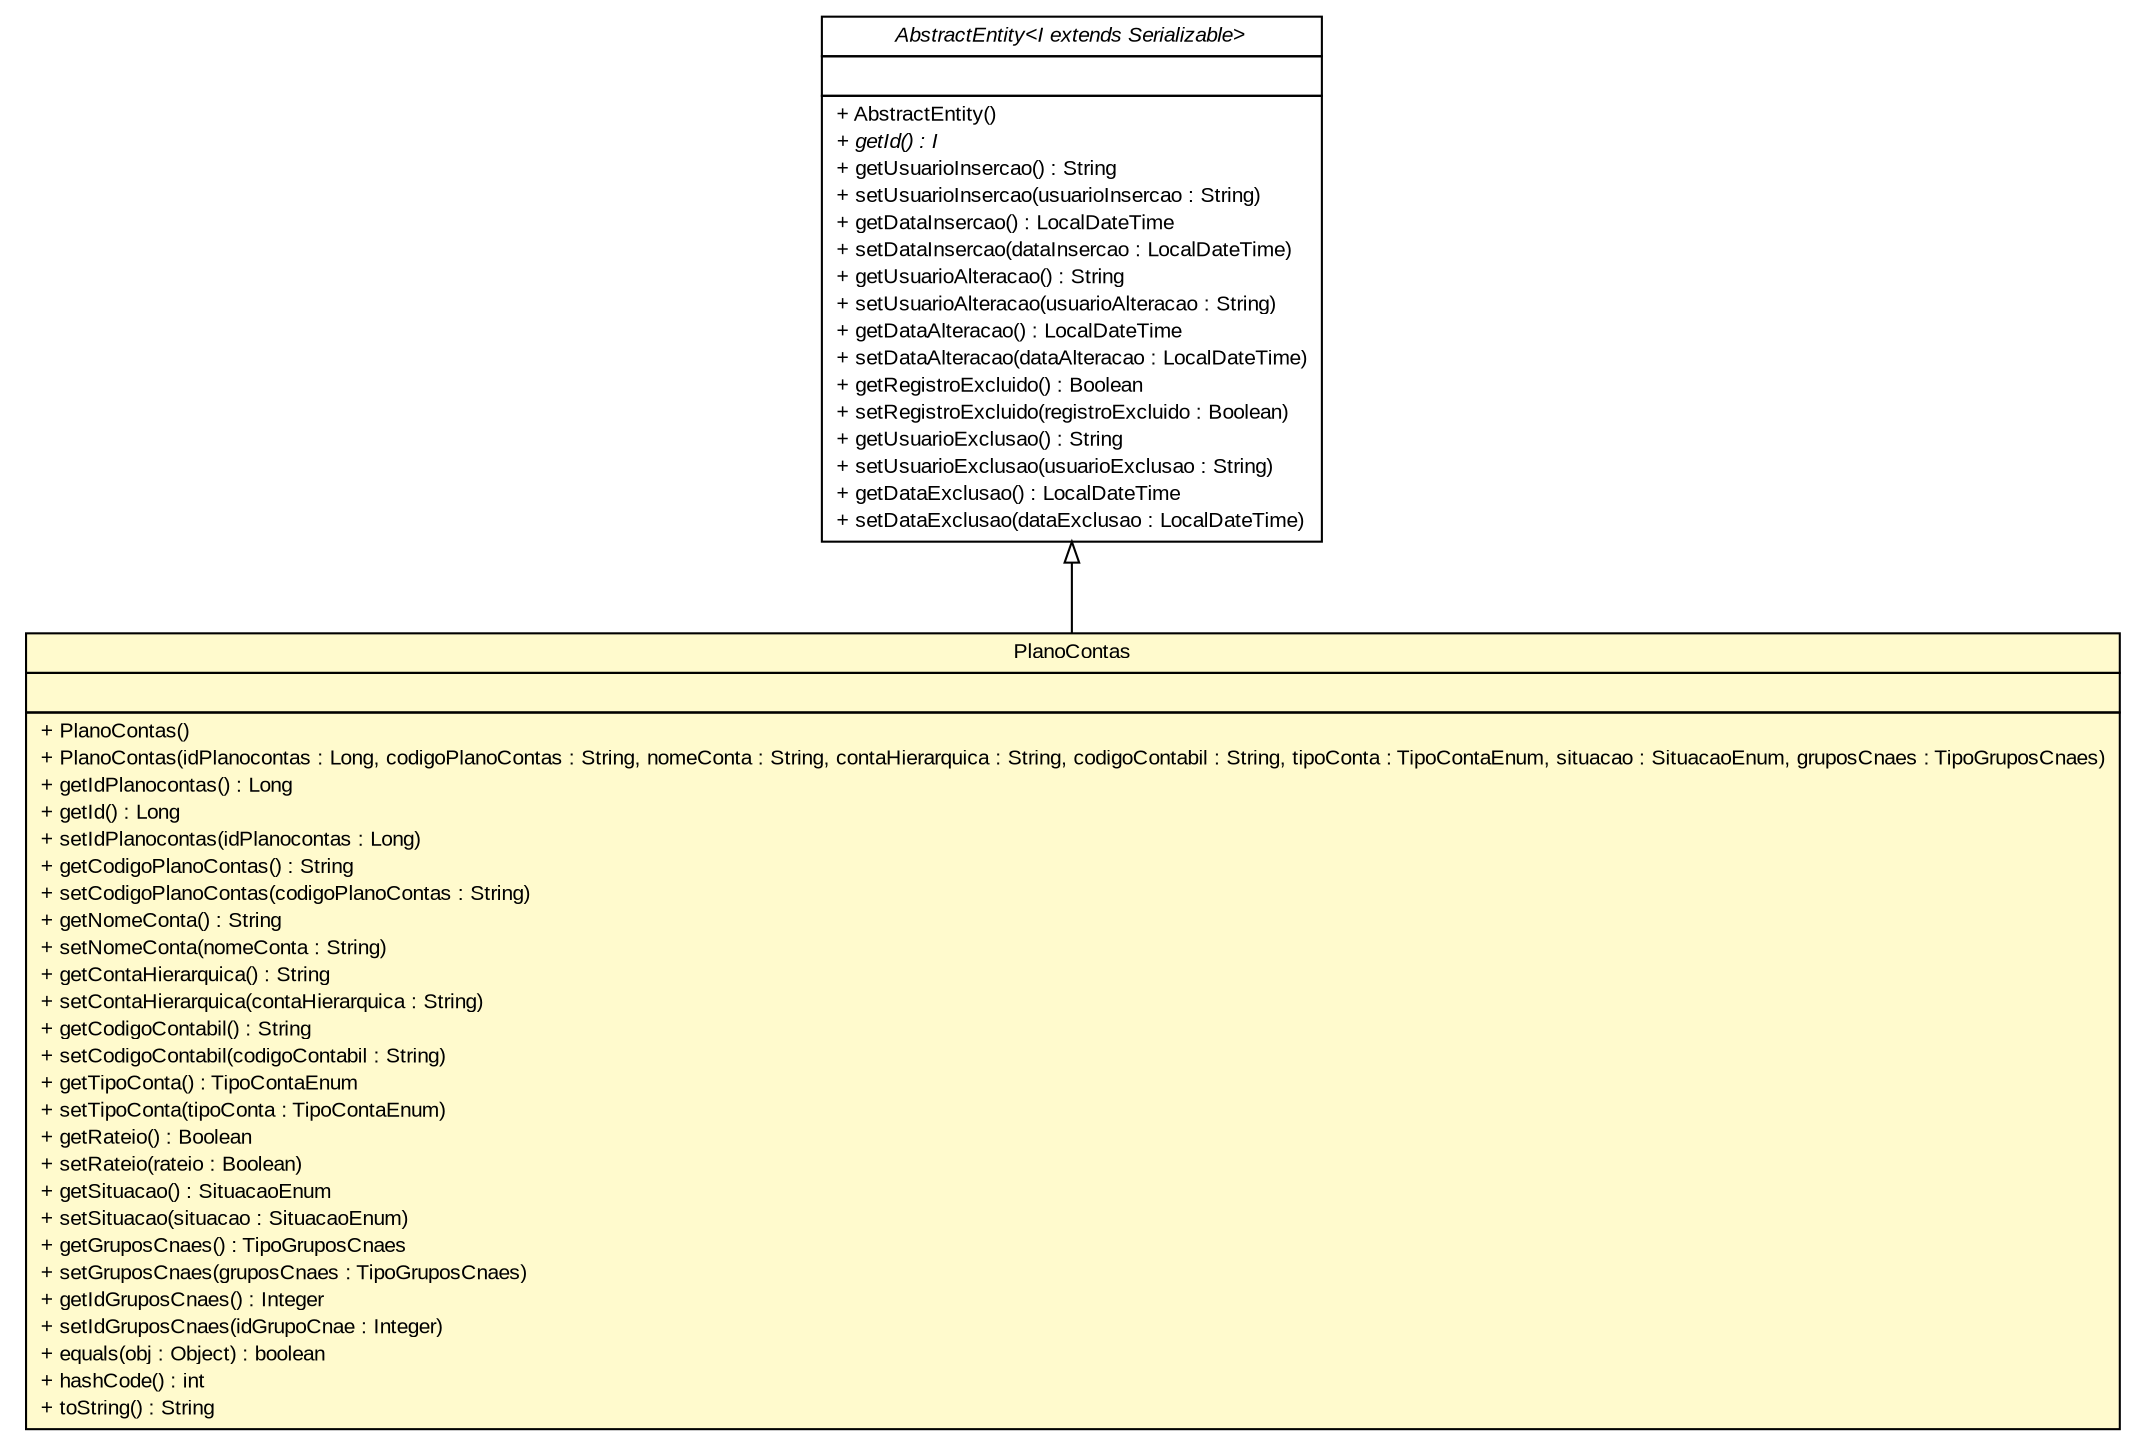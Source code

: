 #!/usr/local/bin/dot
#
# Class diagram 
# Generated by UMLGraph version R5_6 (http://www.umlgraph.org/)
#

digraph G {
	edge [fontname="arial",fontsize=10,labelfontname="arial",labelfontsize=10];
	node [fontname="arial",fontsize=10,shape=plaintext];
	nodesep=0.25;
	ranksep=0.5;
	// br.gov.to.sefaz.persistence.entity.AbstractEntity<I extends java.io.Serializable>
	c64909 [label=<<table title="br.gov.to.sefaz.persistence.entity.AbstractEntity" border="0" cellborder="1" cellspacing="0" cellpadding="2" port="p" href="../../../../persistence/entity/AbstractEntity.html">
		<tr><td><table border="0" cellspacing="0" cellpadding="1">
<tr><td align="center" balign="center"><font face="arial italic"> AbstractEntity&lt;I extends Serializable&gt; </font></td></tr>
		</table></td></tr>
		<tr><td><table border="0" cellspacing="0" cellpadding="1">
<tr><td align="left" balign="left">  </td></tr>
		</table></td></tr>
		<tr><td><table border="0" cellspacing="0" cellpadding="1">
<tr><td align="left" balign="left"> + AbstractEntity() </td></tr>
<tr><td align="left" balign="left"><font face="arial italic" point-size="10.0"> + getId() : I </font></td></tr>
<tr><td align="left" balign="left"> + getUsuarioInsercao() : String </td></tr>
<tr><td align="left" balign="left"> + setUsuarioInsercao(usuarioInsercao : String) </td></tr>
<tr><td align="left" balign="left"> + getDataInsercao() : LocalDateTime </td></tr>
<tr><td align="left" balign="left"> + setDataInsercao(dataInsercao : LocalDateTime) </td></tr>
<tr><td align="left" balign="left"> + getUsuarioAlteracao() : String </td></tr>
<tr><td align="left" balign="left"> + setUsuarioAlteracao(usuarioAlteracao : String) </td></tr>
<tr><td align="left" balign="left"> + getDataAlteracao() : LocalDateTime </td></tr>
<tr><td align="left" balign="left"> + setDataAlteracao(dataAlteracao : LocalDateTime) </td></tr>
<tr><td align="left" balign="left"> + getRegistroExcluido() : Boolean </td></tr>
<tr><td align="left" balign="left"> + setRegistroExcluido(registroExcluido : Boolean) </td></tr>
<tr><td align="left" balign="left"> + getUsuarioExclusao() : String </td></tr>
<tr><td align="left" balign="left"> + setUsuarioExclusao(usuarioExclusao : String) </td></tr>
<tr><td align="left" balign="left"> + getDataExclusao() : LocalDateTime </td></tr>
<tr><td align="left" balign="left"> + setDataExclusao(dataExclusao : LocalDateTime) </td></tr>
		</table></td></tr>
		</table>>, URL="../../../../persistence/entity/AbstractEntity.html", fontname="arial", fontcolor="black", fontsize=10.0];
	// br.gov.to.sefaz.arr.parametros.persistence.entity.PlanoContas
	c65092 [label=<<table title="br.gov.to.sefaz.arr.parametros.persistence.entity.PlanoContas" border="0" cellborder="1" cellspacing="0" cellpadding="2" port="p" bgcolor="lemonChiffon" href="./PlanoContas.html">
		<tr><td><table border="0" cellspacing="0" cellpadding="1">
<tr><td align="center" balign="center"> PlanoContas </td></tr>
		</table></td></tr>
		<tr><td><table border="0" cellspacing="0" cellpadding="1">
<tr><td align="left" balign="left">  </td></tr>
		</table></td></tr>
		<tr><td><table border="0" cellspacing="0" cellpadding="1">
<tr><td align="left" balign="left"> + PlanoContas() </td></tr>
<tr><td align="left" balign="left"> + PlanoContas(idPlanocontas : Long, codigoPlanoContas : String, nomeConta : String, contaHierarquica : String, codigoContabil : String, tipoConta : TipoContaEnum, situacao : SituacaoEnum, gruposCnaes : TipoGruposCnaes) </td></tr>
<tr><td align="left" balign="left"> + getIdPlanocontas() : Long </td></tr>
<tr><td align="left" balign="left"> + getId() : Long </td></tr>
<tr><td align="left" balign="left"> + setIdPlanocontas(idPlanocontas : Long) </td></tr>
<tr><td align="left" balign="left"> + getCodigoPlanoContas() : String </td></tr>
<tr><td align="left" balign="left"> + setCodigoPlanoContas(codigoPlanoContas : String) </td></tr>
<tr><td align="left" balign="left"> + getNomeConta() : String </td></tr>
<tr><td align="left" balign="left"> + setNomeConta(nomeConta : String) </td></tr>
<tr><td align="left" balign="left"> + getContaHierarquica() : String </td></tr>
<tr><td align="left" balign="left"> + setContaHierarquica(contaHierarquica : String) </td></tr>
<tr><td align="left" balign="left"> + getCodigoContabil() : String </td></tr>
<tr><td align="left" balign="left"> + setCodigoContabil(codigoContabil : String) </td></tr>
<tr><td align="left" balign="left"> + getTipoConta() : TipoContaEnum </td></tr>
<tr><td align="left" balign="left"> + setTipoConta(tipoConta : TipoContaEnum) </td></tr>
<tr><td align="left" balign="left"> + getRateio() : Boolean </td></tr>
<tr><td align="left" balign="left"> + setRateio(rateio : Boolean) </td></tr>
<tr><td align="left" balign="left"> + getSituacao() : SituacaoEnum </td></tr>
<tr><td align="left" balign="left"> + setSituacao(situacao : SituacaoEnum) </td></tr>
<tr><td align="left" balign="left"> + getGruposCnaes() : TipoGruposCnaes </td></tr>
<tr><td align="left" balign="left"> + setGruposCnaes(gruposCnaes : TipoGruposCnaes) </td></tr>
<tr><td align="left" balign="left"> + getIdGruposCnaes() : Integer </td></tr>
<tr><td align="left" balign="left"> + setIdGruposCnaes(idGrupoCnae : Integer) </td></tr>
<tr><td align="left" balign="left"> + equals(obj : Object) : boolean </td></tr>
<tr><td align="left" balign="left"> + hashCode() : int </td></tr>
<tr><td align="left" balign="left"> + toString() : String </td></tr>
		</table></td></tr>
		</table>>, URL="./PlanoContas.html", fontname="arial", fontcolor="black", fontsize=10.0];
	//br.gov.to.sefaz.arr.parametros.persistence.entity.PlanoContas extends br.gov.to.sefaz.persistence.entity.AbstractEntity<java.lang.Long>
	c64909:p -> c65092:p [dir=back,arrowtail=empty];
}

